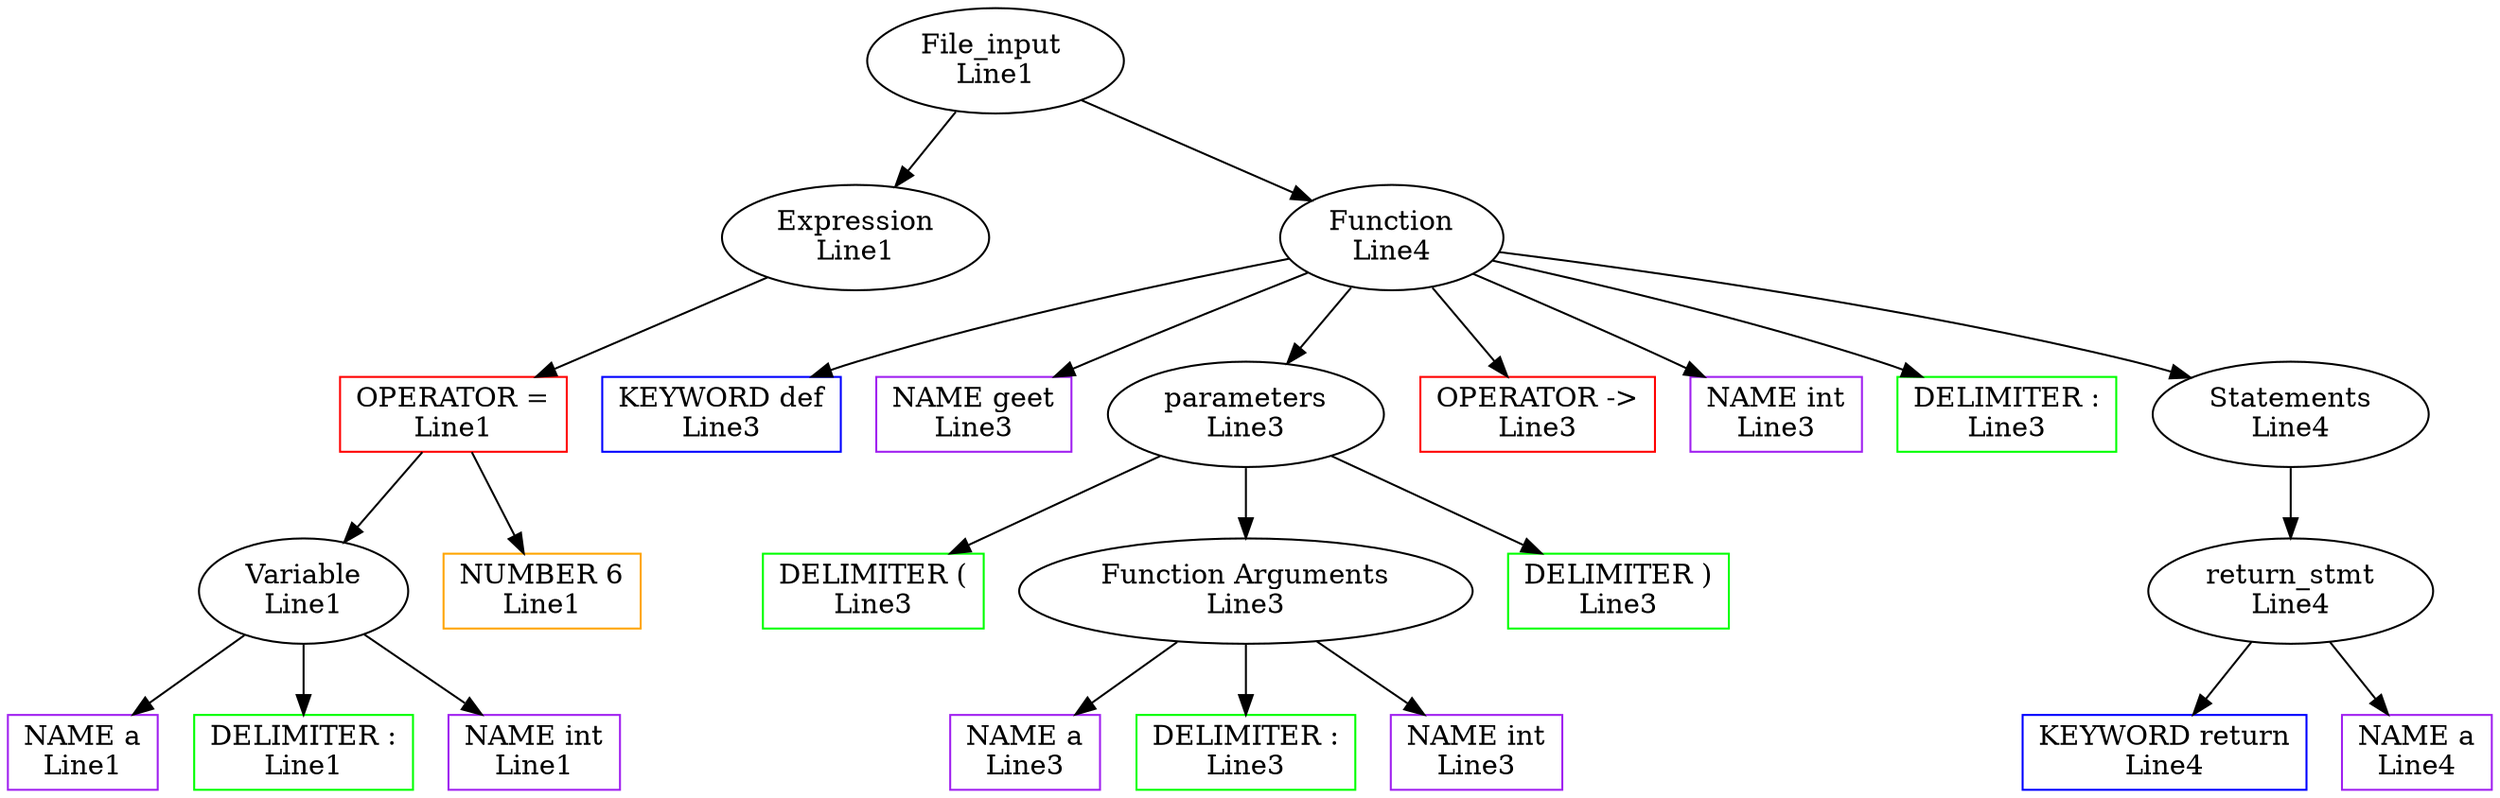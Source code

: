 digraph G{
1 [label="File_input \nLine1"];
2 [label="Expression\nLine1"];
1 -> 2;
3 [label="Function\nLine4"];
1 -> 3;
4 [label="OPERATOR =\nLine1", shape=box, color=red];
2 -> 4;
5 [label="KEYWORD def\nLine3", shape=box, color=blue];
3 -> 5;
6 [label="NAME geet\nLine3", shape=box, color=purple];
3 -> 6;
7 [label="parameters\nLine3"];
3 -> 7;
8 [label="OPERATOR ->\nLine3", shape=box, color=red];
3 -> 8;
9 [label="NAME int\nLine3", shape=box, color=purple];
3 -> 9;
10 [label="DELIMITER :\nLine3", shape=box, color=green];
3 -> 10;
11 [label="Statements\nLine4"];
3 -> 11;
12 [label="Variable\nLine1"];
4 -> 12;
13 [label="NUMBER 6\nLine1", shape=box, color=orange];
4 -> 13;
14 [label="DELIMITER (\nLine3", shape=box, color=green];
7 -> 14;
15 [label="Function Arguments\nLine3"];
7 -> 15;
16 [label="DELIMITER )\nLine3", shape=box, color=green];
7 -> 16;
17 [label="return_stmt\nLine4"];
11 -> 17;
18 [label="NAME a\nLine1", shape=box, color=purple];
12 -> 18;
19 [label="DELIMITER :\nLine1", shape=box, color=green];
12 -> 19;
20 [label="NAME int\nLine1", shape=box, color=purple];
12 -> 20;
21 [label="NAME a\nLine3", shape=box, color=purple];
15 -> 21;
22 [label="DELIMITER :\nLine3", shape=box, color=green];
15 -> 22;
23 [label="NAME int\nLine3", shape=box, color=purple];
15 -> 23;
24 [label="KEYWORD return\nLine4", shape=box, color=blue];
17 -> 24;
25 [label="NAME a\nLine4", shape=box, color=purple];
17 -> 25;
}
